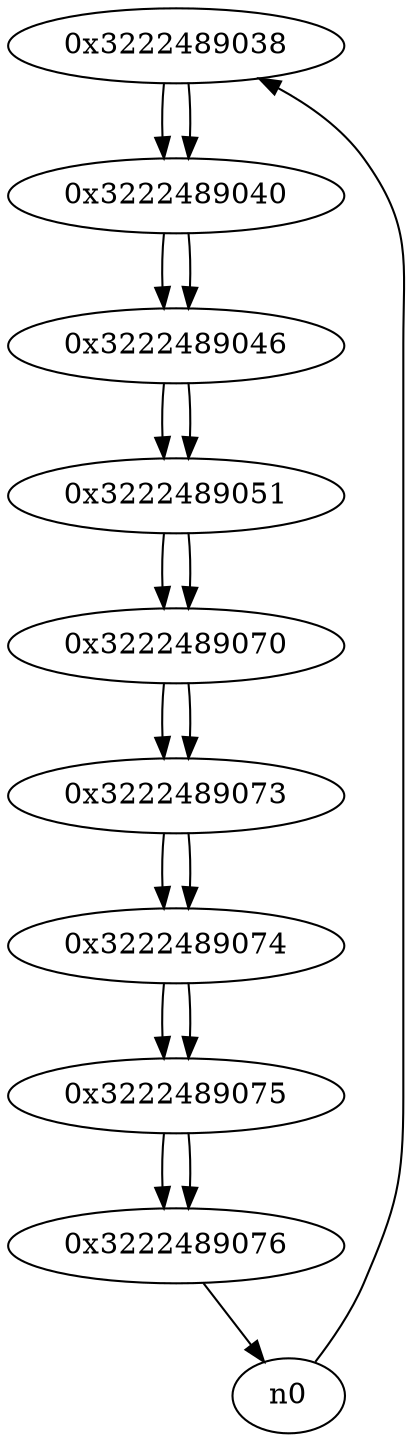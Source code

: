 digraph G{
/* nodes */
  n1 [label="0x3222489038"]
  n2 [label="0x3222489040"]
  n3 [label="0x3222489046"]
  n4 [label="0x3222489051"]
  n5 [label="0x3222489070"]
  n6 [label="0x3222489073"]
  n7 [label="0x3222489074"]
  n8 [label="0x3222489075"]
  n9 [label="0x3222489076"]
/* edges */
n1 -> n2;
n0 -> n1;
n2 -> n3;
n1 -> n2;
n3 -> n4;
n2 -> n3;
n4 -> n5;
n3 -> n4;
n5 -> n6;
n4 -> n5;
n6 -> n7;
n5 -> n6;
n7 -> n8;
n6 -> n7;
n8 -> n9;
n7 -> n8;
n9 -> n0;
n8 -> n9;
}
